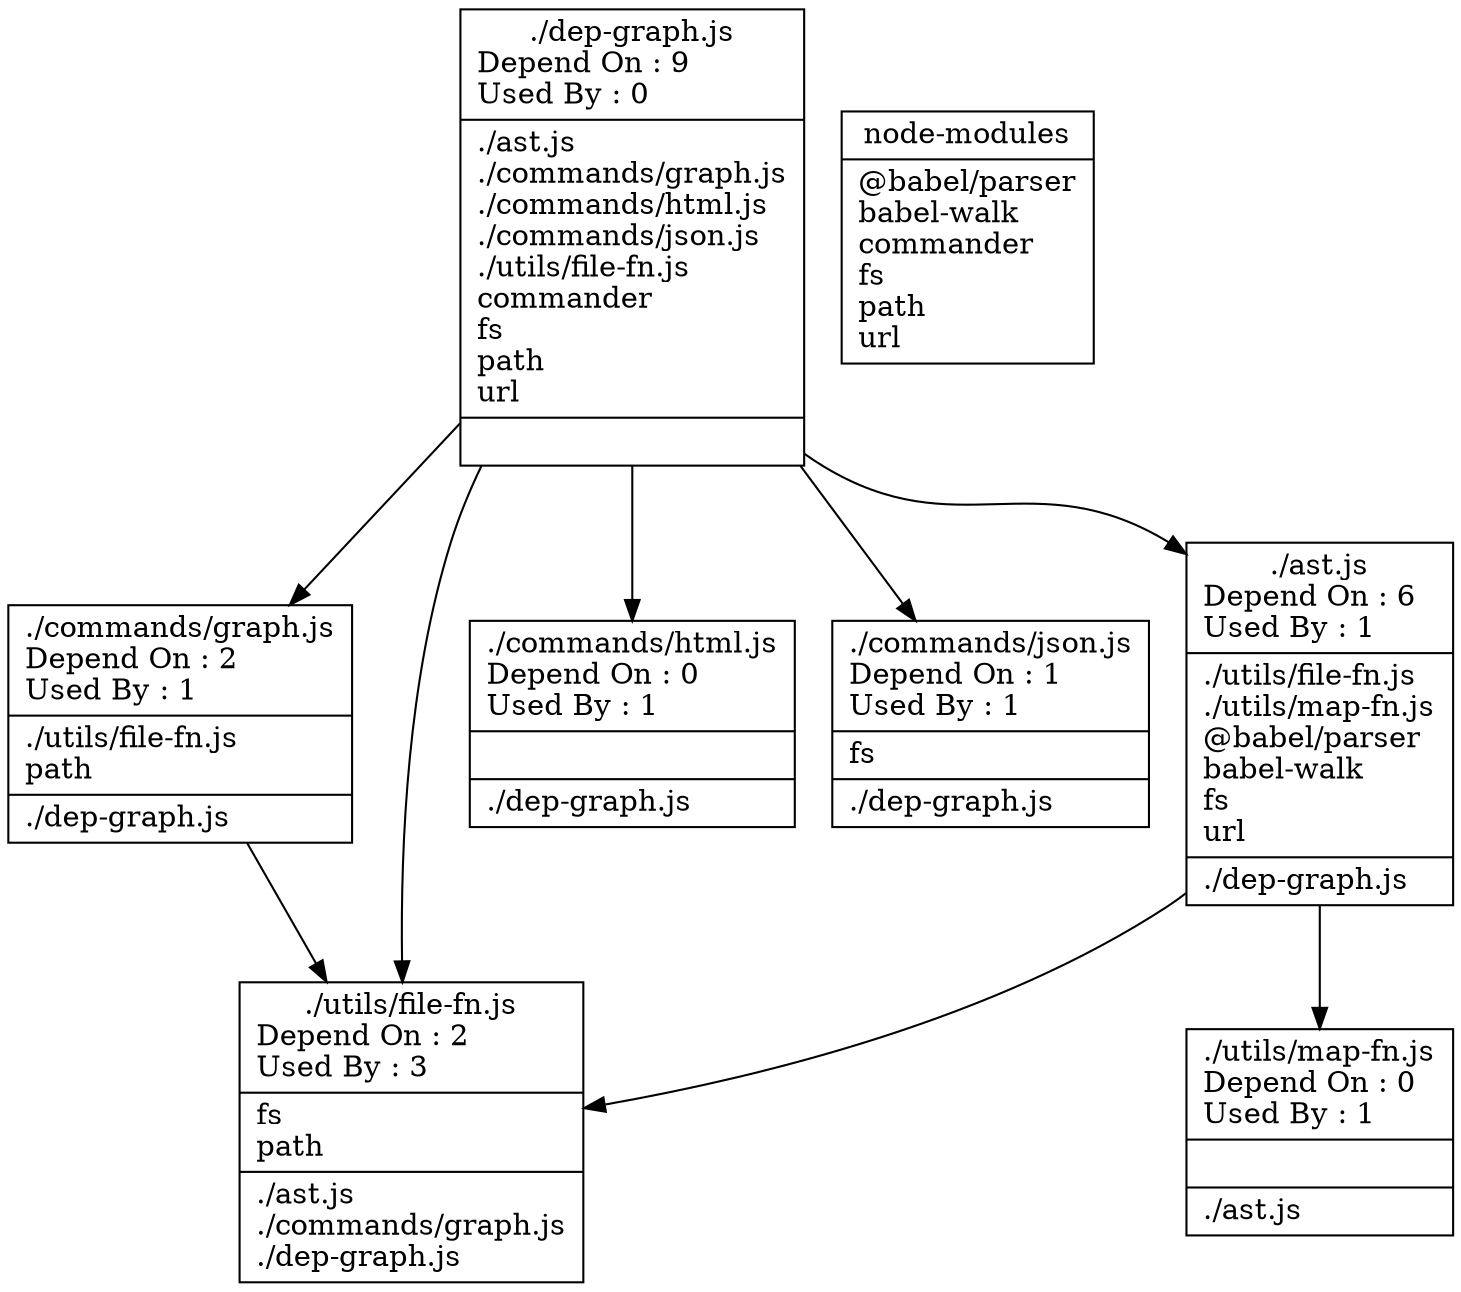 digraph {
node [shape=record];
"./ast.js" [label="{ ./ast.js\n
Depend On : 6\l
Used By : 1\l
|
		./utils/file-fn.js\l
		./utils/map-fn.js\l
		@babel/parser\l
		babel-walk\l
		fs\l
		url\l
|
		./dep-graph.js\l
}"];

"./dep-graph.js" [label="{ ./dep-graph.js\n
Depend On : 9\l
Used By : 0\l
|
		./ast.js\l
		./commands/graph.js\l
		./commands/html.js\l
		./commands/json.js\l
		./utils/file-fn.js\l
		commander\l
		fs\l
		path\l
		url\l
|
}"];

"./commands/graph.js" [label="{ ./commands/graph.js\n
Depend On : 2\l
Used By : 1\l
|
		./utils/file-fn.js\l
		path\l
|
		./dep-graph.js\l
}"];

"./commands/html.js" [label="{ ./commands/html.js\n
Depend On : 0\l
Used By : 1\l
|
|
		./dep-graph.js\l
}"];

"./commands/json.js" [label="{ ./commands/json.js\n
Depend On : 1\l
Used By : 1\l
|
		fs\l
|
		./dep-graph.js\l
}"];

"./utils/file-fn.js" [label="{ ./utils/file-fn.js\n
Depend On : 2\l
Used By : 3\l
|
		fs\l
		path\l
|
		./ast.js\l
		./commands/graph.js\l
		./dep-graph.js\l
}"];

"./utils/map-fn.js" [label="{ ./utils/map-fn.js\n
Depend On : 0\l
Used By : 1\l
|
|
		./ast.js\l
}"];

"node-modules" [label="{node-modules\n | 
 		@babel/parser\l
		babel-walk\l
		commander\l
		fs\l
		path\l
		url\l
}"];
"./ast.js"->"./utils/file-fn.js"
"./ast.js"->"./utils/map-fn.js"
"./dep-graph.js"->"./ast.js"
"./dep-graph.js"->"./commands/graph.js"
"./dep-graph.js"->"./commands/html.js"
"./dep-graph.js"->"./commands/json.js"
"./dep-graph.js"->"./utils/file-fn.js"
"./commands/graph.js"->"./utils/file-fn.js"
}
